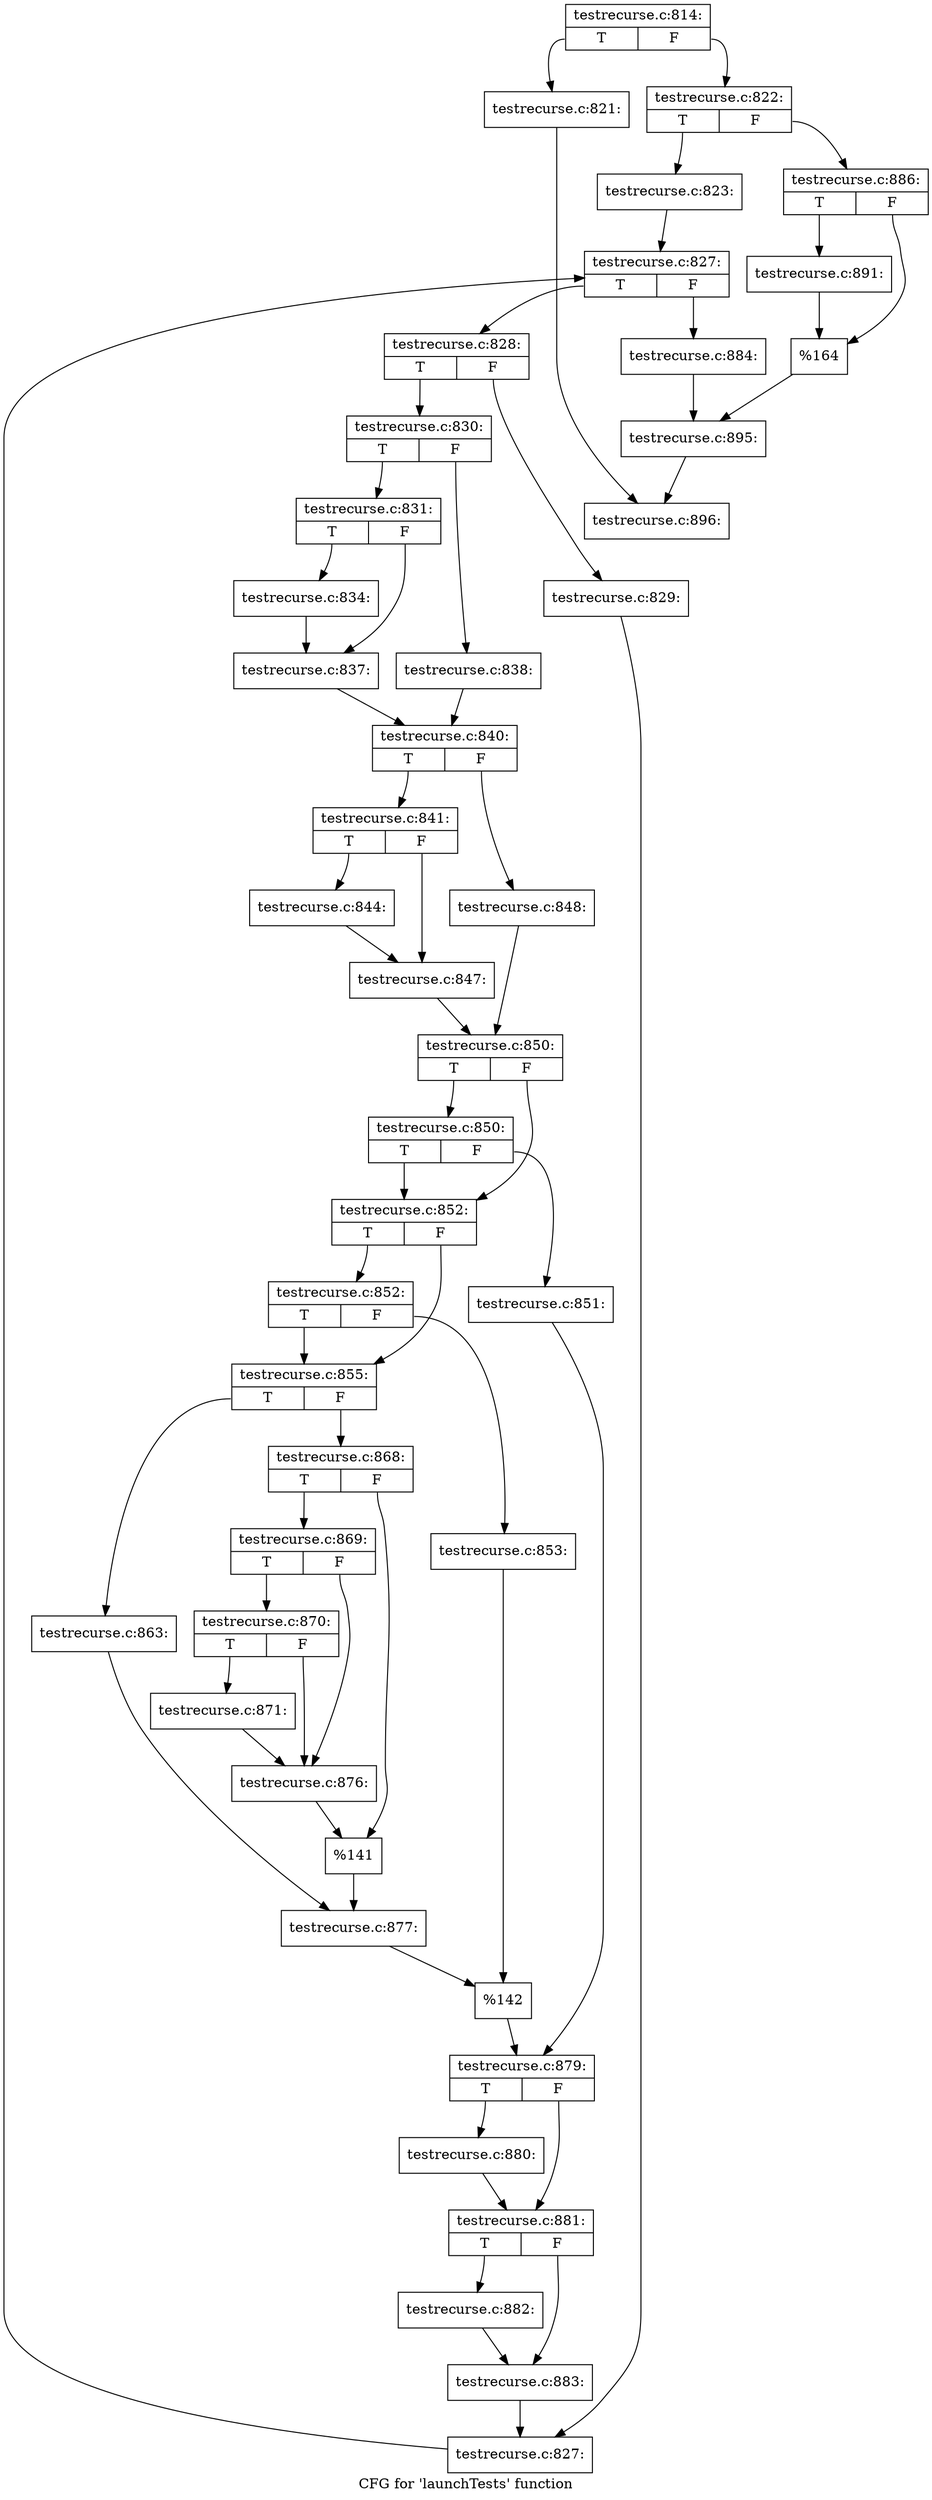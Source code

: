 digraph "CFG for 'launchTests' function" {
	label="CFG for 'launchTests' function";

	Node0x5306140 [shape=record,label="{testrecurse.c:814:|{<s0>T|<s1>F}}"];
	Node0x5306140:s0 -> Node0x52d4060;
	Node0x5306140:s1 -> Node0x52d40b0;
	Node0x52d4060 [shape=record,label="{testrecurse.c:821:}"];
	Node0x52d4060 -> Node0x5306950;
	Node0x52d40b0 [shape=record,label="{testrecurse.c:822:|{<s0>T|<s1>F}}"];
	Node0x52d40b0:s0 -> Node0x52d44e0;
	Node0x52d40b0:s1 -> Node0x52d4580;
	Node0x52d44e0 [shape=record,label="{testrecurse.c:823:}"];
	Node0x52d44e0 -> Node0x52d68e0;
	Node0x52d68e0 [shape=record,label="{testrecurse.c:827:|{<s0>T|<s1>F}}"];
	Node0x52d68e0:s0 -> Node0x52d6cb0;
	Node0x52d68e0:s1 -> Node0x52d65b0;
	Node0x52d6cb0 [shape=record,label="{testrecurse.c:828:|{<s0>T|<s1>F}}"];
	Node0x52d6cb0:s0 -> Node0x52d7000;
	Node0x52d6cb0:s1 -> Node0x52d6fb0;
	Node0x52d6fb0 [shape=record,label="{testrecurse.c:829:}"];
	Node0x52d6fb0 -> Node0x52d6c60;
	Node0x52d7000 [shape=record,label="{testrecurse.c:830:|{<s0>T|<s1>F}}"];
	Node0x52d7000:s0 -> Node0x5313780;
	Node0x52d7000:s1 -> Node0x5313820;
	Node0x5313780 [shape=record,label="{testrecurse.c:831:|{<s0>T|<s1>F}}"];
	Node0x5313780:s0 -> Node0x53142a0;
	Node0x5313780:s1 -> Node0x5314ab0;
	Node0x53142a0 [shape=record,label="{testrecurse.c:834:}"];
	Node0x53142a0 -> Node0x5314ab0;
	Node0x5314ab0 [shape=record,label="{testrecurse.c:837:}"];
	Node0x5314ab0 -> Node0x53137d0;
	Node0x5313820 [shape=record,label="{testrecurse.c:838:}"];
	Node0x5313820 -> Node0x53137d0;
	Node0x53137d0 [shape=record,label="{testrecurse.c:840:|{<s0>T|<s1>F}}"];
	Node0x53137d0:s0 -> Node0x4f93d00;
	Node0x53137d0:s1 -> Node0x5315600;
	Node0x4f93d00 [shape=record,label="{testrecurse.c:841:|{<s0>T|<s1>F}}"];
	Node0x4f93d00:s0 -> Node0x5316120;
	Node0x4f93d00:s1 -> Node0x5316170;
	Node0x5316120 [shape=record,label="{testrecurse.c:844:}"];
	Node0x5316120 -> Node0x5316170;
	Node0x5316170 [shape=record,label="{testrecurse.c:847:}"];
	Node0x5316170 -> Node0x53155b0;
	Node0x5315600 [shape=record,label="{testrecurse.c:848:}"];
	Node0x5315600 -> Node0x53155b0;
	Node0x53155b0 [shape=record,label="{testrecurse.c:850:|{<s0>T|<s1>F}}"];
	Node0x53155b0:s0 -> Node0x5316b50;
	Node0x53155b0:s1 -> Node0x5316b00;
	Node0x5316b50 [shape=record,label="{testrecurse.c:850:|{<s0>T|<s1>F}}"];
	Node0x5316b50:s0 -> Node0x5316b00;
	Node0x5316b50:s1 -> Node0x5316a60;
	Node0x5316a60 [shape=record,label="{testrecurse.c:851:}"];
	Node0x5316a60 -> Node0x5316ab0;
	Node0x5316b00 [shape=record,label="{testrecurse.c:852:|{<s0>T|<s1>F}}"];
	Node0x5316b00:s0 -> Node0x5317650;
	Node0x5316b00:s1 -> Node0x5317600;
	Node0x5317650 [shape=record,label="{testrecurse.c:852:|{<s0>T|<s1>F}}"];
	Node0x5317650:s0 -> Node0x5317600;
	Node0x5317650:s1 -> Node0x5317560;
	Node0x5317560 [shape=record,label="{testrecurse.c:853:}"];
	Node0x5317560 -> Node0x53175b0;
	Node0x5317600 [shape=record,label="{testrecurse.c:855:|{<s0>T|<s1>F}}"];
	Node0x5317600:s0 -> Node0x5319ba0;
	Node0x5317600:s1 -> Node0x5319e30;
	Node0x5319ba0 [shape=record,label="{testrecurse.c:863:}"];
	Node0x5319ba0 -> Node0x5319ed0;
	Node0x5319e30 [shape=record,label="{testrecurse.c:868:|{<s0>T|<s1>F}}"];
	Node0x5319e30:s0 -> Node0x531a850;
	Node0x5319e30:s1 -> Node0x531a8a0;
	Node0x531a850 [shape=record,label="{testrecurse.c:869:|{<s0>T|<s1>F}}"];
	Node0x531a850:s0 -> Node0x531acf0;
	Node0x531a850:s1 -> Node0x531aca0;
	Node0x531acf0 [shape=record,label="{testrecurse.c:870:|{<s0>T|<s1>F}}"];
	Node0x531acf0:s0 -> Node0x531ac50;
	Node0x531acf0:s1 -> Node0x531aca0;
	Node0x531ac50 [shape=record,label="{testrecurse.c:871:}"];
	Node0x531ac50 -> Node0x531aca0;
	Node0x531aca0 [shape=record,label="{testrecurse.c:876:}"];
	Node0x531aca0 -> Node0x531a8a0;
	Node0x531a8a0 [shape=record,label="{%141}"];
	Node0x531a8a0 -> Node0x5319ed0;
	Node0x5319ed0 [shape=record,label="{testrecurse.c:877:}"];
	Node0x5319ed0 -> Node0x53175b0;
	Node0x53175b0 [shape=record,label="{%142}"];
	Node0x53175b0 -> Node0x5316ab0;
	Node0x5316ab0 [shape=record,label="{testrecurse.c:879:|{<s0>T|<s1>F}}"];
	Node0x5316ab0:s0 -> Node0x531c390;
	Node0x5316ab0:s1 -> Node0x531c3e0;
	Node0x531c390 [shape=record,label="{testrecurse.c:880:}"];
	Node0x531c390 -> Node0x531c3e0;
	Node0x531c3e0 [shape=record,label="{testrecurse.c:881:|{<s0>T|<s1>F}}"];
	Node0x531c3e0:s0 -> Node0x531cae0;
	Node0x531c3e0:s1 -> Node0x531ce10;
	Node0x531cae0 [shape=record,label="{testrecurse.c:882:}"];
	Node0x531cae0 -> Node0x531ce10;
	Node0x531ce10 [shape=record,label="{testrecurse.c:883:}"];
	Node0x531ce10 -> Node0x52d6c60;
	Node0x52d6c60 [shape=record,label="{testrecurse.c:827:}"];
	Node0x52d6c60 -> Node0x52d68e0;
	Node0x52d65b0 [shape=record,label="{testrecurse.c:884:}"];
	Node0x52d65b0 -> Node0x52d4530;
	Node0x52d4580 [shape=record,label="{testrecurse.c:886:|{<s0>T|<s1>F}}"];
	Node0x52d4580:s0 -> Node0x531d680;
	Node0x52d4580:s1 -> Node0x531d8b0;
	Node0x531d680 [shape=record,label="{testrecurse.c:891:}"];
	Node0x531d680 -> Node0x531d8b0;
	Node0x531d8b0 [shape=record,label="{%164}"];
	Node0x531d8b0 -> Node0x52d4530;
	Node0x52d4530 [shape=record,label="{testrecurse.c:895:}"];
	Node0x52d4530 -> Node0x5306950;
	Node0x5306950 [shape=record,label="{testrecurse.c:896:}"];
}
